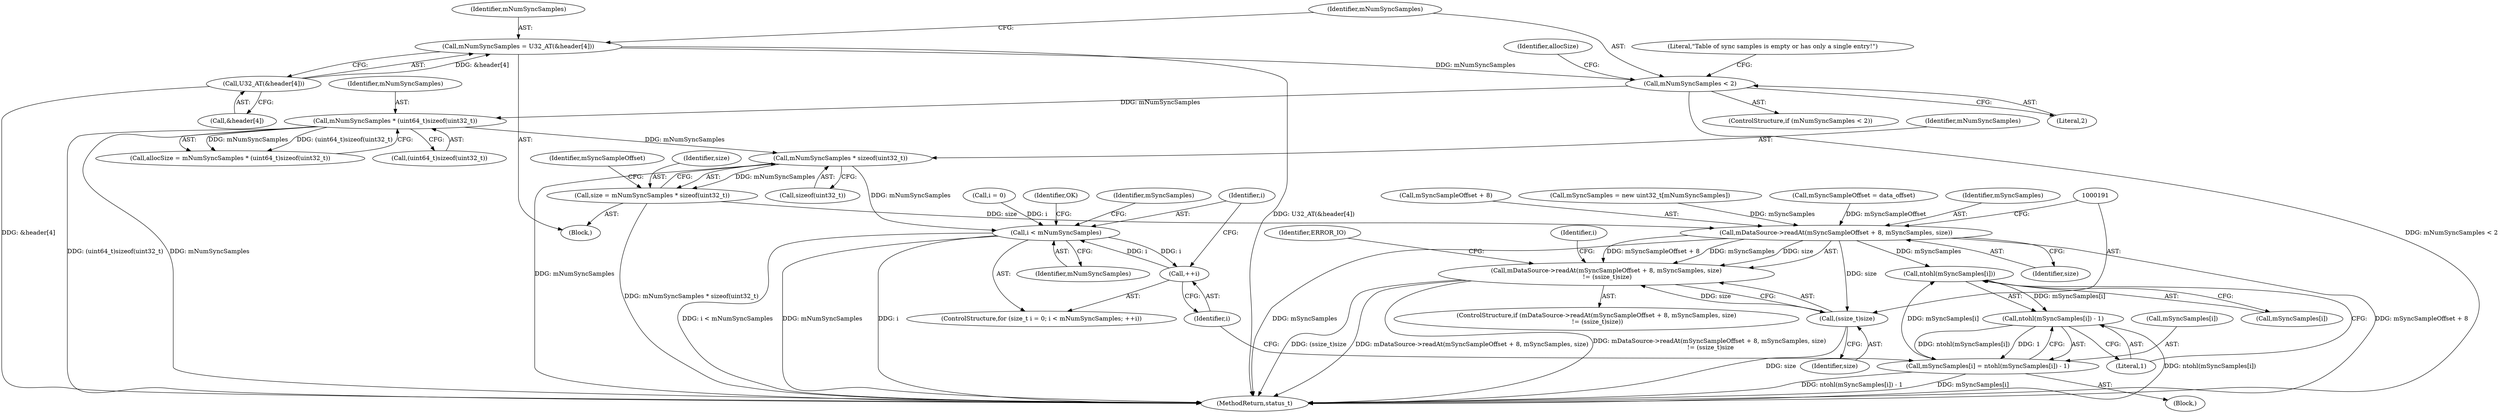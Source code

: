 digraph "0_Android_cf1581c66c2ad8c5b1aaca2e43e350cf5974f46d_0@API" {
"1000178" [label="(Call,mNumSyncSamples * sizeof(uint32_t))"];
"1000158" [label="(Call,mNumSyncSamples * (uint64_t)sizeof(uint32_t))"];
"1000149" [label="(Call,mNumSyncSamples < 2)"];
"1000141" [label="(Call,mNumSyncSamples = U32_AT(&header[4]))"];
"1000143" [label="(Call,U32_AT(&header[4]))"];
"1000176" [label="(Call,size = mNumSyncSamples * sizeof(uint32_t))"];
"1000184" [label="(Call,mDataSource->readAt(mSyncSampleOffset + 8, mSyncSamples, size))"];
"1000183" [label="(Call,mDataSource->readAt(mSyncSampleOffset + 8, mSyncSamples, size)\n != (ssize_t)size)"];
"1000190" [label="(Call,(ssize_t)size)"];
"1000212" [label="(Call,ntohl(mSyncSamples[i]))"];
"1000211" [label="(Call,ntohl(mSyncSamples[i]) - 1)"];
"1000207" [label="(Call,mSyncSamples[i] = ntohl(mSyncSamples[i]) - 1)"];
"1000201" [label="(Call,i < mNumSyncSamples)"];
"1000204" [label="(Call,++i)"];
"1000205" [label="(Identifier,i)"];
"1000154" [label="(Literal,\"Table of sync samples is empty or has only a single entry!\")"];
"1000201" [label="(Call,i < mNumSyncSamples)"];
"1000142" [label="(Identifier,mNumSyncSamples)"];
"1000189" [label="(Identifier,size)"];
"1000148" [label="(ControlStructure,if (mNumSyncSamples < 2))"];
"1000195" [label="(Identifier,ERROR_IO)"];
"1000190" [label="(Call,(ssize_t)size)"];
"1000185" [label="(Call,mSyncSampleOffset + 8)"];
"1000208" [label="(Call,mSyncSamples[i])"];
"1000176" [label="(Call,size = mNumSyncSamples * sizeof(uint32_t))"];
"1000182" [label="(ControlStructure,if (mDataSource->readAt(mSyncSampleOffset + 8, mSyncSamples, size)\n != (ssize_t)size))"];
"1000149" [label="(Call,mNumSyncSamples < 2)"];
"1000203" [label="(Identifier,mNumSyncSamples)"];
"1000196" [label="(ControlStructure,for (size_t i = 0; i < mNumSyncSamples; ++i))"];
"1000216" [label="(Literal,1)"];
"1000179" [label="(Identifier,mNumSyncSamples)"];
"1000211" [label="(Call,ntohl(mSyncSamples[i]) - 1)"];
"1000218" [label="(Identifier,OK)"];
"1000171" [label="(Call,mSyncSamples = new uint32_t[mNumSyncSamples])"];
"1000206" [label="(Block,)"];
"1000159" [label="(Identifier,mNumSyncSamples)"];
"1000192" [label="(Identifier,size)"];
"1000202" [label="(Identifier,i)"];
"1000209" [label="(Identifier,mSyncSamples)"];
"1000178" [label="(Call,mNumSyncSamples * sizeof(uint32_t))"];
"1000180" [label="(Call,sizeof(uint32_t))"];
"1000219" [label="(MethodReturn,status_t)"];
"1000213" [label="(Call,mSyncSamples[i])"];
"1000151" [label="(Literal,2)"];
"1000186" [label="(Identifier,mSyncSampleOffset)"];
"1000177" [label="(Identifier,size)"];
"1000144" [label="(Call,&header[4])"];
"1000204" [label="(Call,++i)"];
"1000143" [label="(Call,U32_AT(&header[4]))"];
"1000150" [label="(Identifier,mNumSyncSamples)"];
"1000160" [label="(Call,(uint64_t)sizeof(uint32_t))"];
"1000212" [label="(Call,ntohl(mSyncSamples[i]))"];
"1000207" [label="(Call,mSyncSamples[i] = ntohl(mSyncSamples[i]) - 1)"];
"1000115" [label="(Call,mSyncSampleOffset = data_offset)"];
"1000199" [label="(Identifier,i)"];
"1000141" [label="(Call,mNumSyncSamples = U32_AT(&header[4]))"];
"1000198" [label="(Call,i = 0)"];
"1000156" [label="(Call,allocSize = mNumSyncSamples * (uint64_t)sizeof(uint32_t))"];
"1000158" [label="(Call,mNumSyncSamples * (uint64_t)sizeof(uint32_t))"];
"1000184" [label="(Call,mDataSource->readAt(mSyncSampleOffset + 8, mSyncSamples, size))"];
"1000103" [label="(Block,)"];
"1000183" [label="(Call,mDataSource->readAt(mSyncSampleOffset + 8, mSyncSamples, size)\n != (ssize_t)size)"];
"1000157" [label="(Identifier,allocSize)"];
"1000188" [label="(Identifier,mSyncSamples)"];
"1000178" -> "1000176"  [label="AST: "];
"1000178" -> "1000180"  [label="CFG: "];
"1000179" -> "1000178"  [label="AST: "];
"1000180" -> "1000178"  [label="AST: "];
"1000176" -> "1000178"  [label="CFG: "];
"1000178" -> "1000219"  [label="DDG: mNumSyncSamples"];
"1000178" -> "1000176"  [label="DDG: mNumSyncSamples"];
"1000158" -> "1000178"  [label="DDG: mNumSyncSamples"];
"1000178" -> "1000201"  [label="DDG: mNumSyncSamples"];
"1000158" -> "1000156"  [label="AST: "];
"1000158" -> "1000160"  [label="CFG: "];
"1000159" -> "1000158"  [label="AST: "];
"1000160" -> "1000158"  [label="AST: "];
"1000156" -> "1000158"  [label="CFG: "];
"1000158" -> "1000219"  [label="DDG: (uint64_t)sizeof(uint32_t)"];
"1000158" -> "1000219"  [label="DDG: mNumSyncSamples"];
"1000158" -> "1000156"  [label="DDG: mNumSyncSamples"];
"1000158" -> "1000156"  [label="DDG: (uint64_t)sizeof(uint32_t)"];
"1000149" -> "1000158"  [label="DDG: mNumSyncSamples"];
"1000149" -> "1000148"  [label="AST: "];
"1000149" -> "1000151"  [label="CFG: "];
"1000150" -> "1000149"  [label="AST: "];
"1000151" -> "1000149"  [label="AST: "];
"1000154" -> "1000149"  [label="CFG: "];
"1000157" -> "1000149"  [label="CFG: "];
"1000149" -> "1000219"  [label="DDG: mNumSyncSamples < 2"];
"1000141" -> "1000149"  [label="DDG: mNumSyncSamples"];
"1000141" -> "1000103"  [label="AST: "];
"1000141" -> "1000143"  [label="CFG: "];
"1000142" -> "1000141"  [label="AST: "];
"1000143" -> "1000141"  [label="AST: "];
"1000150" -> "1000141"  [label="CFG: "];
"1000141" -> "1000219"  [label="DDG: U32_AT(&header[4])"];
"1000143" -> "1000141"  [label="DDG: &header[4]"];
"1000143" -> "1000144"  [label="CFG: "];
"1000144" -> "1000143"  [label="AST: "];
"1000143" -> "1000219"  [label="DDG: &header[4]"];
"1000176" -> "1000103"  [label="AST: "];
"1000177" -> "1000176"  [label="AST: "];
"1000186" -> "1000176"  [label="CFG: "];
"1000176" -> "1000219"  [label="DDG: mNumSyncSamples * sizeof(uint32_t)"];
"1000176" -> "1000184"  [label="DDG: size"];
"1000184" -> "1000183"  [label="AST: "];
"1000184" -> "1000189"  [label="CFG: "];
"1000185" -> "1000184"  [label="AST: "];
"1000188" -> "1000184"  [label="AST: "];
"1000189" -> "1000184"  [label="AST: "];
"1000191" -> "1000184"  [label="CFG: "];
"1000184" -> "1000219"  [label="DDG: mSyncSampleOffset + 8"];
"1000184" -> "1000219"  [label="DDG: mSyncSamples"];
"1000184" -> "1000183"  [label="DDG: mSyncSampleOffset + 8"];
"1000184" -> "1000183"  [label="DDG: mSyncSamples"];
"1000184" -> "1000183"  [label="DDG: size"];
"1000115" -> "1000184"  [label="DDG: mSyncSampleOffset"];
"1000171" -> "1000184"  [label="DDG: mSyncSamples"];
"1000184" -> "1000190"  [label="DDG: size"];
"1000184" -> "1000212"  [label="DDG: mSyncSamples"];
"1000183" -> "1000182"  [label="AST: "];
"1000183" -> "1000190"  [label="CFG: "];
"1000190" -> "1000183"  [label="AST: "];
"1000195" -> "1000183"  [label="CFG: "];
"1000199" -> "1000183"  [label="CFG: "];
"1000183" -> "1000219"  [label="DDG: (ssize_t)size"];
"1000183" -> "1000219"  [label="DDG: mDataSource->readAt(mSyncSampleOffset + 8, mSyncSamples, size)"];
"1000183" -> "1000219"  [label="DDG: mDataSource->readAt(mSyncSampleOffset + 8, mSyncSamples, size)\n != (ssize_t)size"];
"1000190" -> "1000183"  [label="DDG: size"];
"1000190" -> "1000192"  [label="CFG: "];
"1000191" -> "1000190"  [label="AST: "];
"1000192" -> "1000190"  [label="AST: "];
"1000190" -> "1000219"  [label="DDG: size"];
"1000212" -> "1000211"  [label="AST: "];
"1000212" -> "1000213"  [label="CFG: "];
"1000213" -> "1000212"  [label="AST: "];
"1000216" -> "1000212"  [label="CFG: "];
"1000212" -> "1000211"  [label="DDG: mSyncSamples[i]"];
"1000207" -> "1000212"  [label="DDG: mSyncSamples[i]"];
"1000211" -> "1000207"  [label="AST: "];
"1000211" -> "1000216"  [label="CFG: "];
"1000216" -> "1000211"  [label="AST: "];
"1000207" -> "1000211"  [label="CFG: "];
"1000211" -> "1000219"  [label="DDG: ntohl(mSyncSamples[i])"];
"1000211" -> "1000207"  [label="DDG: ntohl(mSyncSamples[i])"];
"1000211" -> "1000207"  [label="DDG: 1"];
"1000207" -> "1000206"  [label="AST: "];
"1000208" -> "1000207"  [label="AST: "];
"1000205" -> "1000207"  [label="CFG: "];
"1000207" -> "1000219"  [label="DDG: mSyncSamples[i]"];
"1000207" -> "1000219"  [label="DDG: ntohl(mSyncSamples[i]) - 1"];
"1000201" -> "1000196"  [label="AST: "];
"1000201" -> "1000203"  [label="CFG: "];
"1000202" -> "1000201"  [label="AST: "];
"1000203" -> "1000201"  [label="AST: "];
"1000209" -> "1000201"  [label="CFG: "];
"1000218" -> "1000201"  [label="CFG: "];
"1000201" -> "1000219"  [label="DDG: i < mNumSyncSamples"];
"1000201" -> "1000219"  [label="DDG: mNumSyncSamples"];
"1000201" -> "1000219"  [label="DDG: i"];
"1000198" -> "1000201"  [label="DDG: i"];
"1000204" -> "1000201"  [label="DDG: i"];
"1000201" -> "1000204"  [label="DDG: i"];
"1000204" -> "1000196"  [label="AST: "];
"1000204" -> "1000205"  [label="CFG: "];
"1000205" -> "1000204"  [label="AST: "];
"1000202" -> "1000204"  [label="CFG: "];
}
